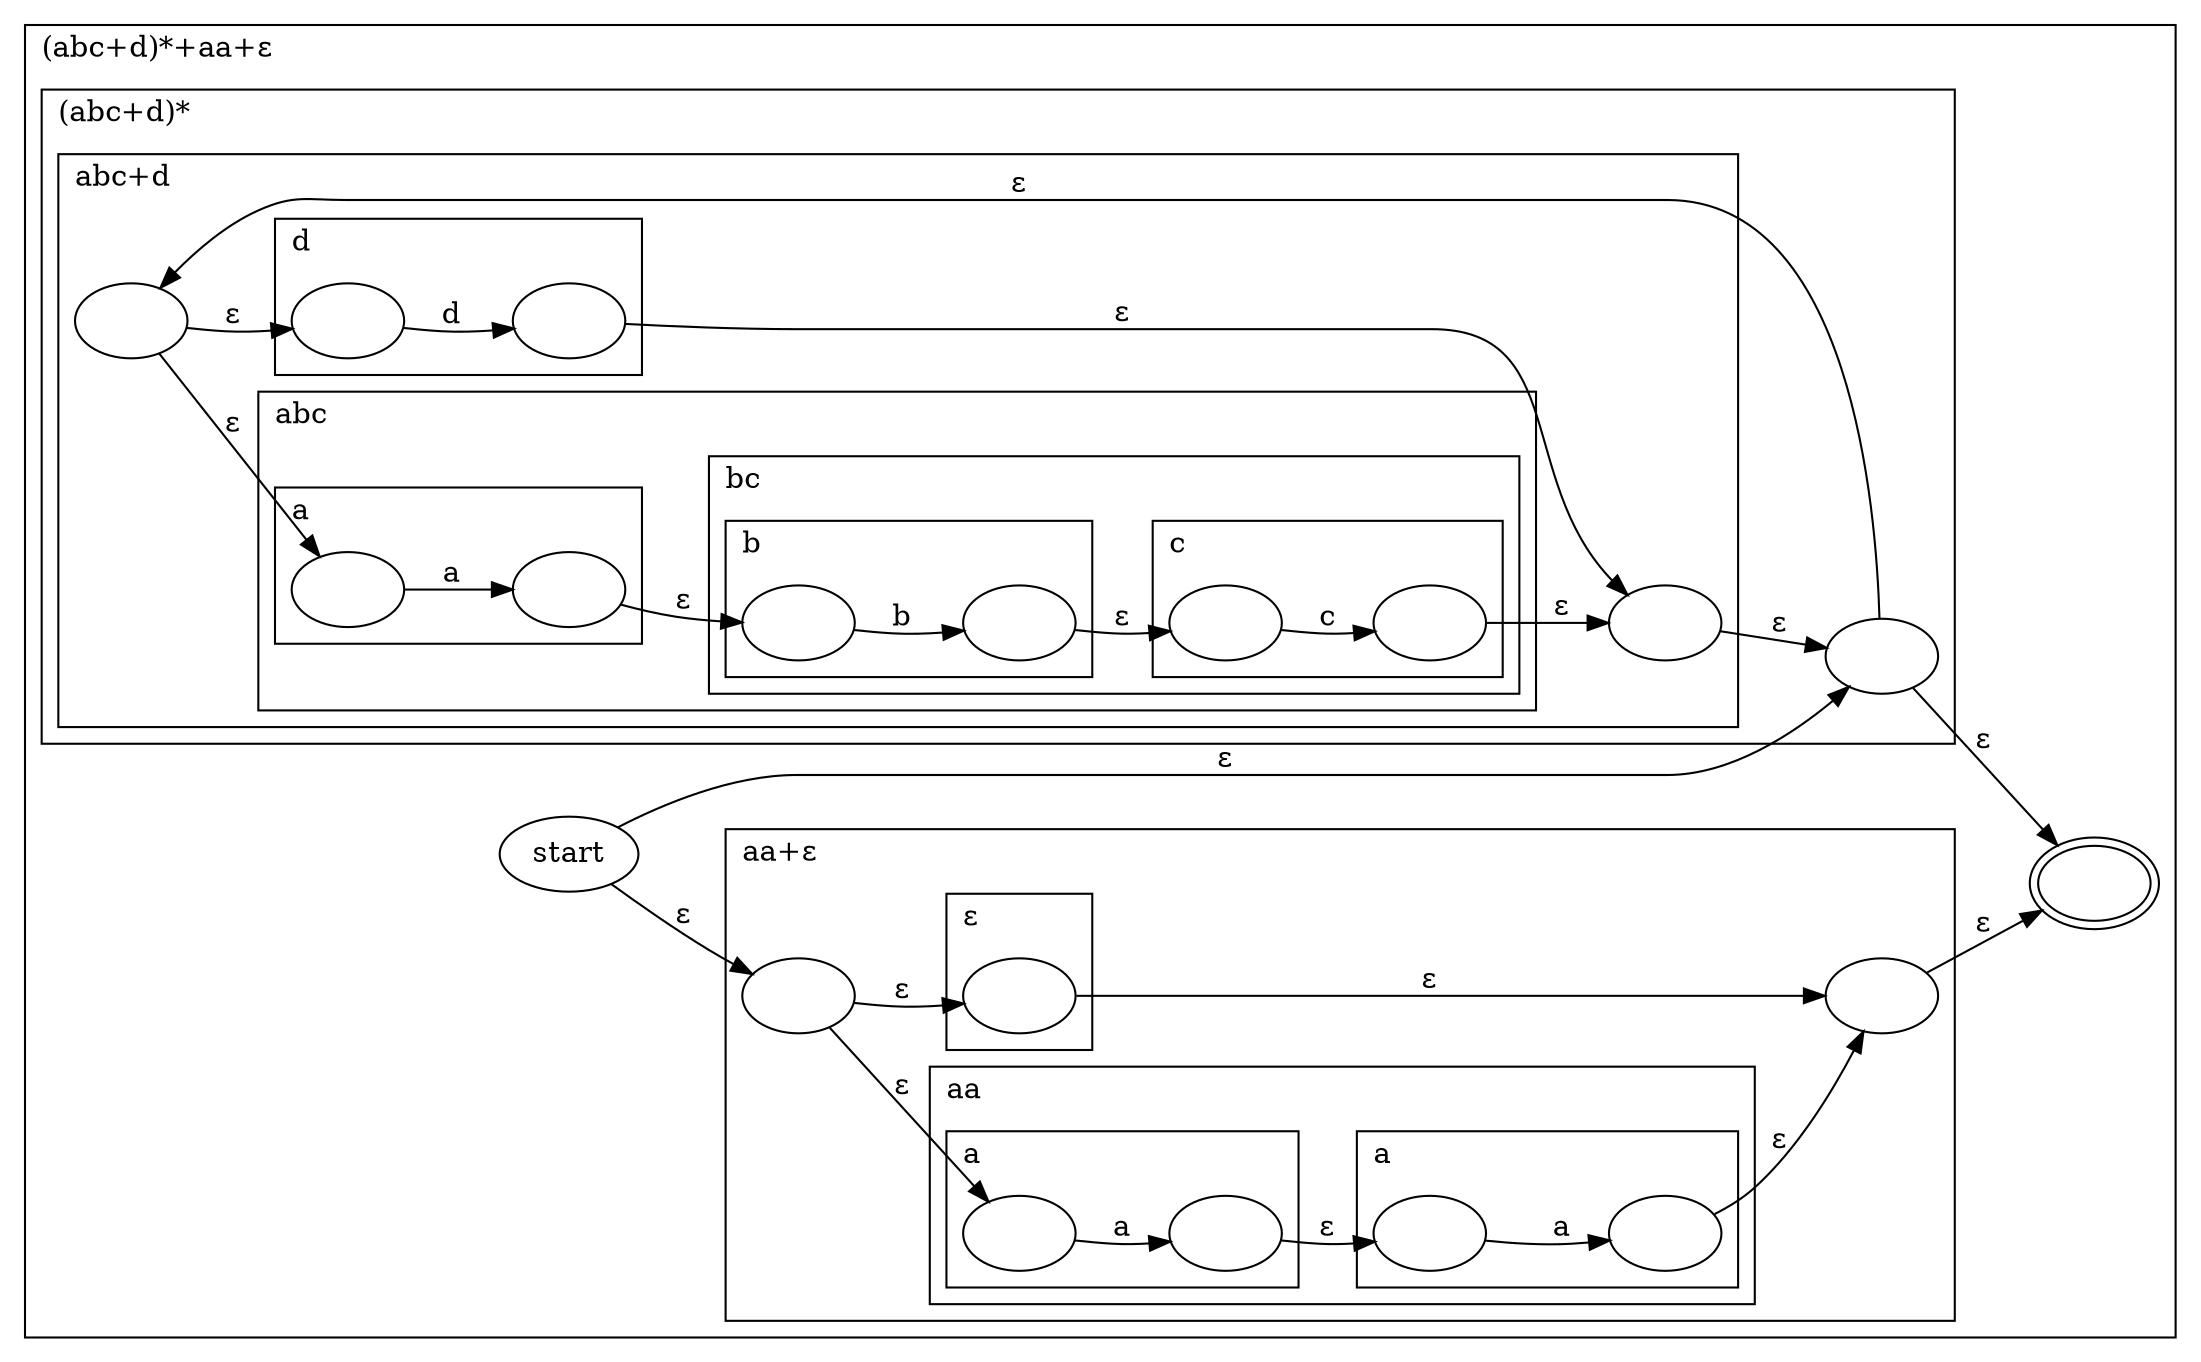 digraph nfa {
  rankdir="LR";
  labeljust="l";
  node [label=""];
  
  subgraph cluster {
    label = "(abc+d)*+aa+ε";
    
    0;
    1;
    subgraph cluster0 {
      label = "(abc+d)*";
      
      00;
      subgraph cluster00 {
        label = "abc+d";
        
        000;
        001;
        subgraph cluster000 {
          label = "abc";
          
          subgraph cluster0000 {
            label = "a";
            
            00000;
            00001;
            00000 -> 00001 [label="a"];
            
          };
          
          subgraph cluster0001 {
            label = "bc";
            
            subgraph cluster00010 {
              label = "b";
              
              000100;
              000101;
              000100 -> 000101 [label="b"];
              
            };
            
            subgraph cluster00011 {
              label = "c";
              
              000110;
              000111;
              000110 -> 000111 [label="c"];
              
            };
            
            000101 -> 000110 [label="ε"];
            
          };
          
          00001 -> 000100 [label="ε"];
          
        };
        
        subgraph cluster001 {
          label = "d";
          
          0010;
          0011;
          0010 -> 0011 [label="d"];
          
        };
        
        000 -> 00000 [label="ε"];
        000 -> 0010 [label="ε"];
        000111 -> 001 [label="ε"];
        0011 -> 001 [label="ε"];
        
      };
      
      001 -> 00 [label="ε"];
      00 -> 000 [label="ε"];
      
    };
    
    subgraph cluster1 {
      label = "aa+ε";
      
      10;
      11;
      subgraph cluster10 {
        label = "aa";
        
        subgraph cluster100 {
          label = "a";
          
          1000;
          1001;
          1000 -> 1001 [label="a"];
          
        };
        
        subgraph cluster101 {
          label = "a";
          
          1010;
          1011;
          1010 -> 1011 [label="a"];
          
        };
        
        1001 -> 1010 [label="ε"];
        
      };
      
      subgraph cluster11 {
        label = "ε";
        
        110;
        
      };
      
      10 -> 1000 [label="ε"];
      10 -> 110 [label="ε"];
      1011 -> 11 [label="ε"];
      110 -> 11 [label="ε"];
      
    };
    
    0 -> 00 [label="ε"];
    0 -> 10 [label="ε"];
    00 -> 1 [label="ε"];
    11 -> 1 [label="ε"];
    
  };
  
  1 [peripheries=2];
  0 [label="start"];
  
}
